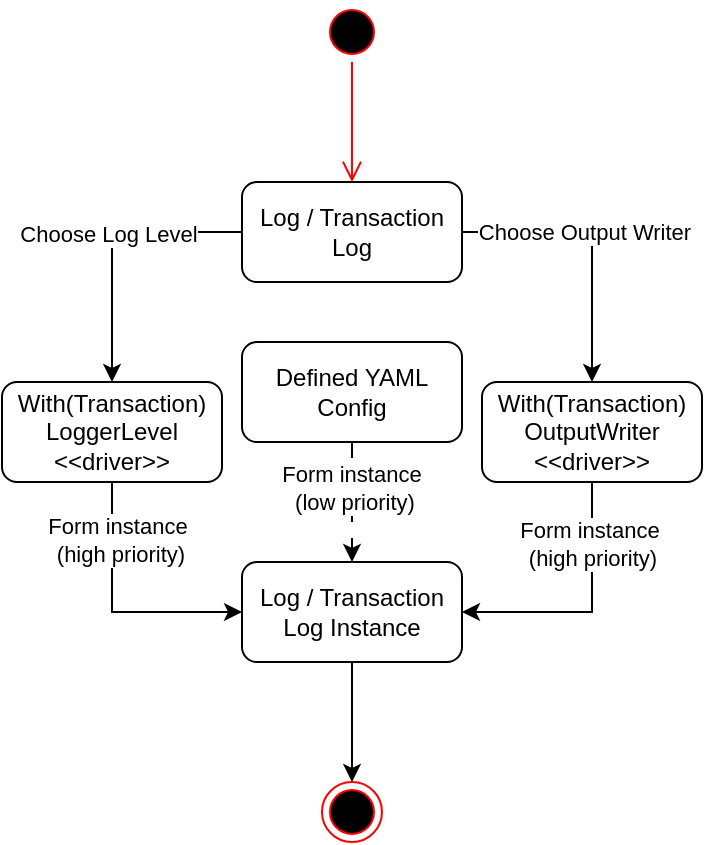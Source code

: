 <mxfile version="24.8.6">
  <diagram name="Page-1" id="-Iovo9NZRVgcwGzgxB5J">
    <mxGraphModel dx="860" dy="691" grid="1" gridSize="10" guides="1" tooltips="1" connect="1" arrows="1" fold="1" page="1" pageScale="1" pageWidth="850" pageHeight="1100" math="0" shadow="0">
      <root>
        <mxCell id="0" />
        <mxCell id="1" parent="0" />
        <mxCell id="VIrZslOpK3xPOmjUwJWD-1" value="" style="ellipse;html=1;shape=startState;fillColor=#000000;strokeColor=#ff0000;" vertex="1" parent="1">
          <mxGeometry x="220" y="200" width="30" height="30" as="geometry" />
        </mxCell>
        <mxCell id="VIrZslOpK3xPOmjUwJWD-2" value="" style="edgeStyle=orthogonalEdgeStyle;html=1;verticalAlign=bottom;endArrow=open;endSize=8;strokeColor=#ff0000;rounded=0;" edge="1" source="VIrZslOpK3xPOmjUwJWD-1" parent="1">
          <mxGeometry relative="1" as="geometry">
            <mxPoint x="235" y="290" as="targetPoint" />
          </mxGeometry>
        </mxCell>
        <mxCell id="VIrZslOpK3xPOmjUwJWD-3" value="" style="ellipse;html=1;shape=endState;fillColor=#000000;strokeColor=#ff0000;" vertex="1" parent="1">
          <mxGeometry x="220" y="590" width="30" height="30" as="geometry" />
        </mxCell>
        <mxCell id="VIrZslOpK3xPOmjUwJWD-7" value="" style="edgeStyle=orthogonalEdgeStyle;rounded=0;orthogonalLoop=1;jettySize=auto;html=1;" edge="1" parent="1" source="VIrZslOpK3xPOmjUwJWD-4" target="VIrZslOpK3xPOmjUwJWD-6">
          <mxGeometry relative="1" as="geometry" />
        </mxCell>
        <mxCell id="VIrZslOpK3xPOmjUwJWD-8" value="Choose Log Level" style="edgeLabel;html=1;align=center;verticalAlign=middle;resizable=0;points=[];" vertex="1" connectable="0" parent="VIrZslOpK3xPOmjUwJWD-7">
          <mxGeometry x="-0.064" y="-2" relative="1" as="geometry">
            <mxPoint as="offset" />
          </mxGeometry>
        </mxCell>
        <mxCell id="VIrZslOpK3xPOmjUwJWD-13" style="edgeStyle=orthogonalEdgeStyle;rounded=0;orthogonalLoop=1;jettySize=auto;html=1;entryX=0.5;entryY=0;entryDx=0;entryDy=0;" edge="1" parent="1" source="VIrZslOpK3xPOmjUwJWD-4" target="VIrZslOpK3xPOmjUwJWD-11">
          <mxGeometry relative="1" as="geometry" />
        </mxCell>
        <mxCell id="VIrZslOpK3xPOmjUwJWD-14" value="Choose Output Writer" style="edgeLabel;html=1;align=center;verticalAlign=middle;resizable=0;points=[];" vertex="1" connectable="0" parent="VIrZslOpK3xPOmjUwJWD-13">
          <mxGeometry x="-0.366" y="-1" relative="1" as="geometry">
            <mxPoint x="16" y="-1" as="offset" />
          </mxGeometry>
        </mxCell>
        <mxCell id="VIrZslOpK3xPOmjUwJWD-4" value="Log / Transaction Log" style="html=1;whiteSpace=wrap;rounded=1;" vertex="1" parent="1">
          <mxGeometry x="180" y="290" width="110" height="50" as="geometry" />
        </mxCell>
        <mxCell id="VIrZslOpK3xPOmjUwJWD-17" style="edgeStyle=orthogonalEdgeStyle;rounded=0;orthogonalLoop=1;jettySize=auto;html=1;entryX=0;entryY=0.5;entryDx=0;entryDy=0;" edge="1" parent="1" source="VIrZslOpK3xPOmjUwJWD-6" target="VIrZslOpK3xPOmjUwJWD-16">
          <mxGeometry relative="1" as="geometry">
            <Array as="points">
              <mxPoint x="115" y="505" />
            </Array>
          </mxGeometry>
        </mxCell>
        <mxCell id="VIrZslOpK3xPOmjUwJWD-6" value="With(Transaction)&lt;div&gt;LoggerLevel&lt;div&gt;&amp;lt;&amp;lt;driver&amp;gt;&amp;gt;&lt;/div&gt;&lt;/div&gt;" style="html=1;whiteSpace=wrap;rounded=1;" vertex="1" parent="1">
          <mxGeometry x="60" y="390" width="110" height="50" as="geometry" />
        </mxCell>
        <mxCell id="VIrZslOpK3xPOmjUwJWD-18" style="edgeStyle=orthogonalEdgeStyle;rounded=0;orthogonalLoop=1;jettySize=auto;html=1;entryX=1;entryY=0.5;entryDx=0;entryDy=0;" edge="1" parent="1" source="VIrZslOpK3xPOmjUwJWD-11" target="VIrZslOpK3xPOmjUwJWD-16">
          <mxGeometry relative="1" as="geometry">
            <Array as="points">
              <mxPoint x="355" y="505" />
            </Array>
          </mxGeometry>
        </mxCell>
        <mxCell id="VIrZslOpK3xPOmjUwJWD-23" value="Form instance&amp;nbsp;&lt;div&gt;(high priority)&lt;/div&gt;" style="edgeLabel;html=1;align=center;verticalAlign=middle;resizable=0;points=[];" vertex="1" connectable="0" parent="VIrZslOpK3xPOmjUwJWD-18">
          <mxGeometry x="-0.624" y="-2" relative="1" as="geometry">
            <mxPoint x="2" y="6" as="offset" />
          </mxGeometry>
        </mxCell>
        <mxCell id="VIrZslOpK3xPOmjUwJWD-11" value="With(Transaction)&lt;div&gt;OutputWriter&lt;div&gt;&amp;lt;&amp;lt;driver&amp;gt;&amp;gt;&lt;/div&gt;&lt;/div&gt;" style="html=1;whiteSpace=wrap;rounded=1;" vertex="1" parent="1">
          <mxGeometry x="300" y="390" width="110" height="50" as="geometry" />
        </mxCell>
        <mxCell id="VIrZslOpK3xPOmjUwJWD-28" value="" style="edgeStyle=orthogonalEdgeStyle;rounded=0;orthogonalLoop=1;jettySize=auto;html=1;" edge="1" parent="1" source="VIrZslOpK3xPOmjUwJWD-16" target="VIrZslOpK3xPOmjUwJWD-3">
          <mxGeometry relative="1" as="geometry" />
        </mxCell>
        <mxCell id="VIrZslOpK3xPOmjUwJWD-16" value="Log / Transaction Log Instance" style="html=1;whiteSpace=wrap;rounded=1;" vertex="1" parent="1">
          <mxGeometry x="180" y="480" width="110" height="50" as="geometry" />
        </mxCell>
        <mxCell id="VIrZslOpK3xPOmjUwJWD-21" value="" style="edgeStyle=orthogonalEdgeStyle;rounded=0;orthogonalLoop=1;jettySize=auto;html=1;dashed=1;dashPattern=8 8;" edge="1" parent="1" source="VIrZslOpK3xPOmjUwJWD-20" target="VIrZslOpK3xPOmjUwJWD-16">
          <mxGeometry relative="1" as="geometry" />
        </mxCell>
        <mxCell id="VIrZslOpK3xPOmjUwJWD-22" value="Form instance&amp;nbsp;&lt;div&gt;(low priority)&lt;/div&gt;" style="edgeLabel;html=1;align=center;verticalAlign=middle;resizable=0;points=[];" vertex="1" connectable="0" parent="VIrZslOpK3xPOmjUwJWD-21">
          <mxGeometry x="-0.229" y="1" relative="1" as="geometry">
            <mxPoint as="offset" />
          </mxGeometry>
        </mxCell>
        <mxCell id="VIrZslOpK3xPOmjUwJWD-20" value="Defined YAML Config" style="html=1;whiteSpace=wrap;rounded=1;" vertex="1" parent="1">
          <mxGeometry x="180" y="370" width="110" height="50" as="geometry" />
        </mxCell>
        <mxCell id="VIrZslOpK3xPOmjUwJWD-24" value="Form instance&amp;nbsp;&lt;div&gt;(high priority)&lt;/div&gt;" style="edgeLabel;html=1;align=center;verticalAlign=middle;resizable=0;points=[];" vertex="1" connectable="0" parent="1">
          <mxGeometry x="115" y="470" as="geometry">
            <mxPoint x="4" y="-1" as="offset" />
          </mxGeometry>
        </mxCell>
      </root>
    </mxGraphModel>
  </diagram>
</mxfile>

